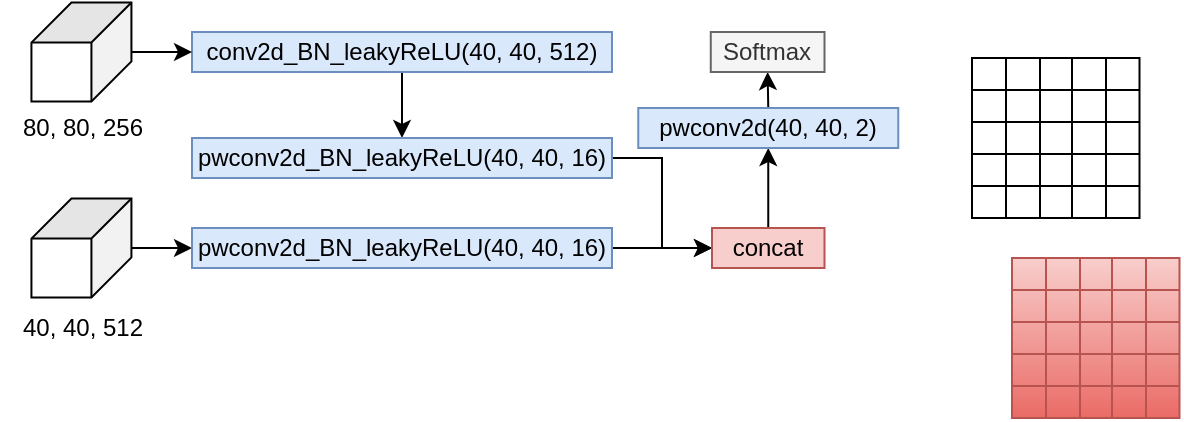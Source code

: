 <mxfile version="22.1.11" type="github">
  <diagram name="第 1 页" id="hDoahNwqy_S9Exu6cREB">
    <mxGraphModel dx="1670" dy="933" grid="1" gridSize="10" guides="1" tooltips="1" connect="1" arrows="1" fold="1" page="1" pageScale="1" pageWidth="827" pageHeight="1169" math="0" shadow="0">
      <root>
        <mxCell id="0" />
        <mxCell id="1" parent="0" />
        <mxCell id="ioGgBvObvTV-smioKkR5-23" value="" style="edgeStyle=orthogonalEdgeStyle;rounded=0;orthogonalLoop=1;jettySize=auto;html=1;" edge="1" parent="1" source="ioGgBvObvTV-smioKkR5-3" target="ioGgBvObvTV-smioKkR5-22">
          <mxGeometry relative="1" as="geometry" />
        </mxCell>
        <mxCell id="ioGgBvObvTV-smioKkR5-3" value="conv2d_BN_leakyReLU(40, 40, 512)" style="rounded=0;whiteSpace=wrap;html=1;fillColor=#dae8fc;strokeColor=#6c8ebf;" vertex="1" parent="1">
          <mxGeometry x="210" y="357" width="210" height="20" as="geometry" />
        </mxCell>
        <mxCell id="ioGgBvObvTV-smioKkR5-19" value="" style="edgeStyle=orthogonalEdgeStyle;rounded=0;orthogonalLoop=1;jettySize=auto;html=1;" edge="1" parent="1" source="ioGgBvObvTV-smioKkR5-12" target="ioGgBvObvTV-smioKkR5-3">
          <mxGeometry relative="1" as="geometry" />
        </mxCell>
        <mxCell id="ioGgBvObvTV-smioKkR5-12" value="" style="shape=cube;whiteSpace=wrap;html=1;boundedLbl=1;backgroundOutline=1;darkOpacity=0.05;darkOpacity2=0.1;size=20;rotation=90;" vertex="1" parent="1">
          <mxGeometry x="129.99" y="342" width="49.45" height="50" as="geometry" />
        </mxCell>
        <mxCell id="ioGgBvObvTV-smioKkR5-21" value="" style="edgeStyle=orthogonalEdgeStyle;rounded=0;orthogonalLoop=1;jettySize=auto;html=1;" edge="1" parent="1" source="ioGgBvObvTV-smioKkR5-13" target="ioGgBvObvTV-smioKkR5-20">
          <mxGeometry relative="1" as="geometry" />
        </mxCell>
        <mxCell id="ioGgBvObvTV-smioKkR5-13" value="" style="shape=cube;whiteSpace=wrap;html=1;boundedLbl=1;backgroundOutline=1;darkOpacity=0.05;darkOpacity2=0.1;size=20;rotation=90;" vertex="1" parent="1">
          <mxGeometry x="129.99" y="440" width="49.45" height="50" as="geometry" />
        </mxCell>
        <mxCell id="ioGgBvObvTV-smioKkR5-16" value="80, 80, 256" style="text;html=1;align=center;verticalAlign=middle;resizable=0;points=[];autosize=1;strokeColor=none;fillColor=none;" vertex="1" parent="1">
          <mxGeometry x="114.71" y="390" width="80" height="30" as="geometry" />
        </mxCell>
        <mxCell id="ioGgBvObvTV-smioKkR5-17" value="40, 40, 512" style="text;html=1;align=center;verticalAlign=middle;resizable=0;points=[];autosize=1;strokeColor=none;fillColor=none;" vertex="1" parent="1">
          <mxGeometry x="114.71" y="490" width="80" height="30" as="geometry" />
        </mxCell>
        <mxCell id="ioGgBvObvTV-smioKkR5-26" style="edgeStyle=orthogonalEdgeStyle;rounded=0;orthogonalLoop=1;jettySize=auto;html=1;exitX=1;exitY=0.5;exitDx=0;exitDy=0;entryX=0;entryY=0.5;entryDx=0;entryDy=0;" edge="1" parent="1" source="ioGgBvObvTV-smioKkR5-20" target="ioGgBvObvTV-smioKkR5-24">
          <mxGeometry relative="1" as="geometry" />
        </mxCell>
        <mxCell id="ioGgBvObvTV-smioKkR5-20" value="pwconv2d_BN_leakyReLU(40, 40, 16)" style="rounded=0;whiteSpace=wrap;html=1;fillColor=#dae8fc;strokeColor=#6c8ebf;" vertex="1" parent="1">
          <mxGeometry x="210" y="455" width="210" height="20" as="geometry" />
        </mxCell>
        <mxCell id="ioGgBvObvTV-smioKkR5-34" style="edgeStyle=orthogonalEdgeStyle;rounded=0;orthogonalLoop=1;jettySize=auto;html=1;exitX=1;exitY=0.5;exitDx=0;exitDy=0;entryX=0;entryY=0.5;entryDx=0;entryDy=0;" edge="1" parent="1" source="ioGgBvObvTV-smioKkR5-22" target="ioGgBvObvTV-smioKkR5-24">
          <mxGeometry relative="1" as="geometry" />
        </mxCell>
        <mxCell id="ioGgBvObvTV-smioKkR5-22" value="pwconv2d_BN_leakyReLU(40, 40, 16)" style="rounded=0;whiteSpace=wrap;html=1;fillColor=#dae8fc;strokeColor=#6c8ebf;" vertex="1" parent="1">
          <mxGeometry x="210" y="410" width="210" height="20" as="geometry" />
        </mxCell>
        <mxCell id="ioGgBvObvTV-smioKkR5-31" style="edgeStyle=orthogonalEdgeStyle;rounded=0;orthogonalLoop=1;jettySize=auto;html=1;exitX=0.5;exitY=0;exitDx=0;exitDy=0;entryX=0.5;entryY=1;entryDx=0;entryDy=0;" edge="1" parent="1" source="ioGgBvObvTV-smioKkR5-24" target="ioGgBvObvTV-smioKkR5-27">
          <mxGeometry relative="1" as="geometry" />
        </mxCell>
        <mxCell id="ioGgBvObvTV-smioKkR5-24" value="concat" style="rounded=0;whiteSpace=wrap;html=1;fillColor=#f8cecc;strokeColor=#b85450;" vertex="1" parent="1">
          <mxGeometry x="470.0" y="455" width="56.25" height="20" as="geometry" />
        </mxCell>
        <mxCell id="ioGgBvObvTV-smioKkR5-32" style="edgeStyle=orthogonalEdgeStyle;rounded=0;orthogonalLoop=1;jettySize=auto;html=1;exitX=0.5;exitY=0;exitDx=0;exitDy=0;entryX=0.5;entryY=1;entryDx=0;entryDy=0;" edge="1" parent="1" source="ioGgBvObvTV-smioKkR5-27" target="ioGgBvObvTV-smioKkR5-29">
          <mxGeometry relative="1" as="geometry" />
        </mxCell>
        <mxCell id="ioGgBvObvTV-smioKkR5-27" value="pwconv2d(40, 40, 2)" style="rounded=0;whiteSpace=wrap;html=1;fillColor=#dae8fc;strokeColor=#6c8ebf;" vertex="1" parent="1">
          <mxGeometry x="433.13" y="395" width="130" height="20" as="geometry" />
        </mxCell>
        <mxCell id="ioGgBvObvTV-smioKkR5-29" value="Softmax" style="rounded=0;whiteSpace=wrap;html=1;fillColor=#f5f5f5;fontColor=#333333;strokeColor=#666666;" vertex="1" parent="1">
          <mxGeometry x="469.38" y="357" width="56.87" height="20" as="geometry" />
        </mxCell>
        <mxCell id="ioGgBvObvTV-smioKkR5-116" value="" style="group" vertex="1" connectable="0" parent="1">
          <mxGeometry x="600" y="370" width="93.75" height="90" as="geometry" />
        </mxCell>
        <mxCell id="ioGgBvObvTV-smioKkR5-51" value="" style="whiteSpace=wrap;html=1;aspect=fixed;" vertex="1" parent="ioGgBvObvTV-smioKkR5-116">
          <mxGeometry width="80" height="80" as="geometry" />
        </mxCell>
        <mxCell id="ioGgBvObvTV-smioKkR5-84" value="" style="shape=table;startSize=0;container=1;collapsible=0;childLayout=tableLayout;" vertex="1" parent="ioGgBvObvTV-smioKkR5-116">
          <mxGeometry width="83.75" height="80" as="geometry" />
        </mxCell>
        <mxCell id="ioGgBvObvTV-smioKkR5-85" value="" style="shape=tableRow;horizontal=0;startSize=0;swimlaneHead=0;swimlaneBody=0;strokeColor=inherit;top=0;left=0;bottom=0;right=0;collapsible=0;dropTarget=0;fillColor=none;points=[[0,0.5],[1,0.5]];portConstraint=eastwest;" vertex="1" parent="ioGgBvObvTV-smioKkR5-84">
          <mxGeometry width="83.75" height="16" as="geometry" />
        </mxCell>
        <mxCell id="ioGgBvObvTV-smioKkR5-86" value="" style="shape=partialRectangle;html=1;whiteSpace=wrap;connectable=0;strokeColor=inherit;overflow=hidden;fillColor=none;top=0;left=0;bottom=0;right=0;pointerEvents=1;" vertex="1" parent="ioGgBvObvTV-smioKkR5-85">
          <mxGeometry width="17" height="16" as="geometry">
            <mxRectangle width="17" height="16" as="alternateBounds" />
          </mxGeometry>
        </mxCell>
        <mxCell id="ioGgBvObvTV-smioKkR5-87" value="" style="shape=partialRectangle;html=1;whiteSpace=wrap;connectable=0;strokeColor=inherit;overflow=hidden;fillColor=none;top=0;left=0;bottom=0;right=0;pointerEvents=1;" vertex="1" parent="ioGgBvObvTV-smioKkR5-85">
          <mxGeometry x="17" width="17" height="16" as="geometry">
            <mxRectangle width="17" height="16" as="alternateBounds" />
          </mxGeometry>
        </mxCell>
        <mxCell id="ioGgBvObvTV-smioKkR5-88" value="" style="shape=partialRectangle;html=1;whiteSpace=wrap;connectable=0;strokeColor=inherit;overflow=hidden;fillColor=none;top=0;left=0;bottom=0;right=0;pointerEvents=1;" vertex="1" parent="ioGgBvObvTV-smioKkR5-85">
          <mxGeometry x="34" width="16" height="16" as="geometry">
            <mxRectangle width="16" height="16" as="alternateBounds" />
          </mxGeometry>
        </mxCell>
        <mxCell id="ioGgBvObvTV-smioKkR5-89" value="" style="shape=partialRectangle;html=1;whiteSpace=wrap;connectable=0;strokeColor=inherit;overflow=hidden;fillColor=none;top=0;left=0;bottom=0;right=0;pointerEvents=1;" vertex="1" parent="ioGgBvObvTV-smioKkR5-85">
          <mxGeometry x="50" width="17" height="16" as="geometry">
            <mxRectangle width="17" height="16" as="alternateBounds" />
          </mxGeometry>
        </mxCell>
        <mxCell id="ioGgBvObvTV-smioKkR5-90" value="" style="shape=partialRectangle;html=1;whiteSpace=wrap;connectable=0;strokeColor=inherit;overflow=hidden;fillColor=none;top=0;left=0;bottom=0;right=0;pointerEvents=1;" vertex="1" parent="ioGgBvObvTV-smioKkR5-85">
          <mxGeometry x="67" width="17" height="16" as="geometry">
            <mxRectangle width="17" height="16" as="alternateBounds" />
          </mxGeometry>
        </mxCell>
        <mxCell id="ioGgBvObvTV-smioKkR5-91" value="" style="shape=tableRow;horizontal=0;startSize=0;swimlaneHead=0;swimlaneBody=0;strokeColor=inherit;top=0;left=0;bottom=0;right=0;collapsible=0;dropTarget=0;fillColor=none;points=[[0,0.5],[1,0.5]];portConstraint=eastwest;" vertex="1" parent="ioGgBvObvTV-smioKkR5-84">
          <mxGeometry y="16" width="83.75" height="16" as="geometry" />
        </mxCell>
        <mxCell id="ioGgBvObvTV-smioKkR5-92" value="" style="shape=partialRectangle;html=1;whiteSpace=wrap;connectable=0;strokeColor=inherit;overflow=hidden;fillColor=none;top=0;left=0;bottom=0;right=0;pointerEvents=1;" vertex="1" parent="ioGgBvObvTV-smioKkR5-91">
          <mxGeometry width="17" height="16" as="geometry">
            <mxRectangle width="17" height="16" as="alternateBounds" />
          </mxGeometry>
        </mxCell>
        <mxCell id="ioGgBvObvTV-smioKkR5-93" value="" style="shape=partialRectangle;html=1;whiteSpace=wrap;connectable=0;strokeColor=inherit;overflow=hidden;fillColor=none;top=0;left=0;bottom=0;right=0;pointerEvents=1;" vertex="1" parent="ioGgBvObvTV-smioKkR5-91">
          <mxGeometry x="17" width="17" height="16" as="geometry">
            <mxRectangle width="17" height="16" as="alternateBounds" />
          </mxGeometry>
        </mxCell>
        <mxCell id="ioGgBvObvTV-smioKkR5-94" value="" style="shape=partialRectangle;html=1;whiteSpace=wrap;connectable=0;strokeColor=inherit;overflow=hidden;fillColor=none;top=0;left=0;bottom=0;right=0;pointerEvents=1;" vertex="1" parent="ioGgBvObvTV-smioKkR5-91">
          <mxGeometry x="34" width="16" height="16" as="geometry">
            <mxRectangle width="16" height="16" as="alternateBounds" />
          </mxGeometry>
        </mxCell>
        <mxCell id="ioGgBvObvTV-smioKkR5-95" value="" style="shape=partialRectangle;html=1;whiteSpace=wrap;connectable=0;strokeColor=inherit;overflow=hidden;fillColor=none;top=0;left=0;bottom=0;right=0;pointerEvents=1;" vertex="1" parent="ioGgBvObvTV-smioKkR5-91">
          <mxGeometry x="50" width="17" height="16" as="geometry">
            <mxRectangle width="17" height="16" as="alternateBounds" />
          </mxGeometry>
        </mxCell>
        <mxCell id="ioGgBvObvTV-smioKkR5-96" value="" style="shape=partialRectangle;html=1;whiteSpace=wrap;connectable=0;strokeColor=inherit;overflow=hidden;fillColor=none;top=0;left=0;bottom=0;right=0;pointerEvents=1;" vertex="1" parent="ioGgBvObvTV-smioKkR5-91">
          <mxGeometry x="67" width="17" height="16" as="geometry">
            <mxRectangle width="17" height="16" as="alternateBounds" />
          </mxGeometry>
        </mxCell>
        <mxCell id="ioGgBvObvTV-smioKkR5-97" value="" style="shape=tableRow;horizontal=0;startSize=0;swimlaneHead=0;swimlaneBody=0;strokeColor=inherit;top=0;left=0;bottom=0;right=0;collapsible=0;dropTarget=0;fillColor=none;points=[[0,0.5],[1,0.5]];portConstraint=eastwest;" vertex="1" parent="ioGgBvObvTV-smioKkR5-84">
          <mxGeometry y="32" width="83.75" height="16" as="geometry" />
        </mxCell>
        <mxCell id="ioGgBvObvTV-smioKkR5-98" value="" style="shape=partialRectangle;html=1;whiteSpace=wrap;connectable=0;strokeColor=inherit;overflow=hidden;fillColor=none;top=0;left=0;bottom=0;right=0;pointerEvents=1;" vertex="1" parent="ioGgBvObvTV-smioKkR5-97">
          <mxGeometry width="17" height="16" as="geometry">
            <mxRectangle width="17" height="16" as="alternateBounds" />
          </mxGeometry>
        </mxCell>
        <mxCell id="ioGgBvObvTV-smioKkR5-99" value="" style="shape=partialRectangle;html=1;whiteSpace=wrap;connectable=0;strokeColor=inherit;overflow=hidden;fillColor=none;top=0;left=0;bottom=0;right=0;pointerEvents=1;" vertex="1" parent="ioGgBvObvTV-smioKkR5-97">
          <mxGeometry x="17" width="17" height="16" as="geometry">
            <mxRectangle width="17" height="16" as="alternateBounds" />
          </mxGeometry>
        </mxCell>
        <mxCell id="ioGgBvObvTV-smioKkR5-100" value="" style="shape=partialRectangle;html=1;whiteSpace=wrap;connectable=0;strokeColor=inherit;overflow=hidden;fillColor=none;top=0;left=0;bottom=0;right=0;pointerEvents=1;" vertex="1" parent="ioGgBvObvTV-smioKkR5-97">
          <mxGeometry x="34" width="16" height="16" as="geometry">
            <mxRectangle width="16" height="16" as="alternateBounds" />
          </mxGeometry>
        </mxCell>
        <mxCell id="ioGgBvObvTV-smioKkR5-101" value="" style="shape=partialRectangle;html=1;whiteSpace=wrap;connectable=0;strokeColor=inherit;overflow=hidden;fillColor=none;top=0;left=0;bottom=0;right=0;pointerEvents=1;" vertex="1" parent="ioGgBvObvTV-smioKkR5-97">
          <mxGeometry x="50" width="17" height="16" as="geometry">
            <mxRectangle width="17" height="16" as="alternateBounds" />
          </mxGeometry>
        </mxCell>
        <mxCell id="ioGgBvObvTV-smioKkR5-102" value="" style="shape=partialRectangle;html=1;whiteSpace=wrap;connectable=0;strokeColor=inherit;overflow=hidden;fillColor=none;top=0;left=0;bottom=0;right=0;pointerEvents=1;" vertex="1" parent="ioGgBvObvTV-smioKkR5-97">
          <mxGeometry x="67" width="17" height="16" as="geometry">
            <mxRectangle width="17" height="16" as="alternateBounds" />
          </mxGeometry>
        </mxCell>
        <mxCell id="ioGgBvObvTV-smioKkR5-103" value="" style="shape=tableRow;horizontal=0;startSize=0;swimlaneHead=0;swimlaneBody=0;strokeColor=inherit;top=0;left=0;bottom=0;right=0;collapsible=0;dropTarget=0;fillColor=none;points=[[0,0.5],[1,0.5]];portConstraint=eastwest;" vertex="1" parent="ioGgBvObvTV-smioKkR5-84">
          <mxGeometry y="48" width="83.75" height="16" as="geometry" />
        </mxCell>
        <mxCell id="ioGgBvObvTV-smioKkR5-104" value="" style="shape=partialRectangle;html=1;whiteSpace=wrap;connectable=0;strokeColor=inherit;overflow=hidden;fillColor=none;top=0;left=0;bottom=0;right=0;pointerEvents=1;" vertex="1" parent="ioGgBvObvTV-smioKkR5-103">
          <mxGeometry width="17" height="16" as="geometry">
            <mxRectangle width="17" height="16" as="alternateBounds" />
          </mxGeometry>
        </mxCell>
        <mxCell id="ioGgBvObvTV-smioKkR5-105" value="" style="shape=partialRectangle;html=1;whiteSpace=wrap;connectable=0;strokeColor=inherit;overflow=hidden;fillColor=none;top=0;left=0;bottom=0;right=0;pointerEvents=1;" vertex="1" parent="ioGgBvObvTV-smioKkR5-103">
          <mxGeometry x="17" width="17" height="16" as="geometry">
            <mxRectangle width="17" height="16" as="alternateBounds" />
          </mxGeometry>
        </mxCell>
        <mxCell id="ioGgBvObvTV-smioKkR5-106" value="" style="shape=partialRectangle;html=1;whiteSpace=wrap;connectable=0;strokeColor=inherit;overflow=hidden;fillColor=none;top=0;left=0;bottom=0;right=0;pointerEvents=1;" vertex="1" parent="ioGgBvObvTV-smioKkR5-103">
          <mxGeometry x="34" width="16" height="16" as="geometry">
            <mxRectangle width="16" height="16" as="alternateBounds" />
          </mxGeometry>
        </mxCell>
        <mxCell id="ioGgBvObvTV-smioKkR5-107" value="" style="shape=partialRectangle;html=1;whiteSpace=wrap;connectable=0;strokeColor=inherit;overflow=hidden;fillColor=none;top=0;left=0;bottom=0;right=0;pointerEvents=1;" vertex="1" parent="ioGgBvObvTV-smioKkR5-103">
          <mxGeometry x="50" width="17" height="16" as="geometry">
            <mxRectangle width="17" height="16" as="alternateBounds" />
          </mxGeometry>
        </mxCell>
        <mxCell id="ioGgBvObvTV-smioKkR5-108" value="" style="shape=partialRectangle;html=1;whiteSpace=wrap;connectable=0;strokeColor=inherit;overflow=hidden;fillColor=none;top=0;left=0;bottom=0;right=0;pointerEvents=1;" vertex="1" parent="ioGgBvObvTV-smioKkR5-103">
          <mxGeometry x="67" width="17" height="16" as="geometry">
            <mxRectangle width="17" height="16" as="alternateBounds" />
          </mxGeometry>
        </mxCell>
        <mxCell id="ioGgBvObvTV-smioKkR5-109" value="" style="shape=tableRow;horizontal=0;startSize=0;swimlaneHead=0;swimlaneBody=0;strokeColor=inherit;top=0;left=0;bottom=0;right=0;collapsible=0;dropTarget=0;fillColor=none;points=[[0,0.5],[1,0.5]];portConstraint=eastwest;" vertex="1" parent="ioGgBvObvTV-smioKkR5-84">
          <mxGeometry y="64" width="83.75" height="16" as="geometry" />
        </mxCell>
        <mxCell id="ioGgBvObvTV-smioKkR5-110" value="" style="shape=partialRectangle;html=1;whiteSpace=wrap;connectable=0;strokeColor=inherit;overflow=hidden;fillColor=none;top=0;left=0;bottom=0;right=0;pointerEvents=1;" vertex="1" parent="ioGgBvObvTV-smioKkR5-109">
          <mxGeometry width="17" height="16" as="geometry">
            <mxRectangle width="17" height="16" as="alternateBounds" />
          </mxGeometry>
        </mxCell>
        <mxCell id="ioGgBvObvTV-smioKkR5-111" value="" style="shape=partialRectangle;html=1;whiteSpace=wrap;connectable=0;strokeColor=inherit;overflow=hidden;fillColor=none;top=0;left=0;bottom=0;right=0;pointerEvents=1;" vertex="1" parent="ioGgBvObvTV-smioKkR5-109">
          <mxGeometry x="17" width="17" height="16" as="geometry">
            <mxRectangle width="17" height="16" as="alternateBounds" />
          </mxGeometry>
        </mxCell>
        <mxCell id="ioGgBvObvTV-smioKkR5-112" value="" style="shape=partialRectangle;html=1;whiteSpace=wrap;connectable=0;strokeColor=inherit;overflow=hidden;fillColor=none;top=0;left=0;bottom=0;right=0;pointerEvents=1;" vertex="1" parent="ioGgBvObvTV-smioKkR5-109">
          <mxGeometry x="34" width="16" height="16" as="geometry">
            <mxRectangle width="16" height="16" as="alternateBounds" />
          </mxGeometry>
        </mxCell>
        <mxCell id="ioGgBvObvTV-smioKkR5-113" value="" style="shape=partialRectangle;html=1;whiteSpace=wrap;connectable=0;strokeColor=inherit;overflow=hidden;fillColor=none;top=0;left=0;bottom=0;right=0;pointerEvents=1;" vertex="1" parent="ioGgBvObvTV-smioKkR5-109">
          <mxGeometry x="50" width="17" height="16" as="geometry">
            <mxRectangle width="17" height="16" as="alternateBounds" />
          </mxGeometry>
        </mxCell>
        <mxCell id="ioGgBvObvTV-smioKkR5-114" value="" style="shape=partialRectangle;html=1;whiteSpace=wrap;connectable=0;strokeColor=inherit;overflow=hidden;fillColor=none;top=0;left=0;bottom=0;right=0;pointerEvents=1;" vertex="1" parent="ioGgBvObvTV-smioKkR5-109">
          <mxGeometry x="67" width="17" height="16" as="geometry">
            <mxRectangle width="17" height="16" as="alternateBounds" />
          </mxGeometry>
        </mxCell>
        <mxCell id="ioGgBvObvTV-smioKkR5-53" value="" style="shape=table;startSize=0;container=1;collapsible=0;childLayout=tableLayout;fillColor=#f8cecc;gradientColor=#ea6b66;strokeColor=#b85450;" vertex="1" parent="1">
          <mxGeometry x="620" y="470" width="83.75" height="80" as="geometry" />
        </mxCell>
        <mxCell id="ioGgBvObvTV-smioKkR5-54" value="" style="shape=tableRow;horizontal=0;startSize=0;swimlaneHead=0;swimlaneBody=0;strokeColor=inherit;top=0;left=0;bottom=0;right=0;collapsible=0;dropTarget=0;fillColor=none;points=[[0,0.5],[1,0.5]];portConstraint=eastwest;" vertex="1" parent="ioGgBvObvTV-smioKkR5-53">
          <mxGeometry width="83.75" height="16" as="geometry" />
        </mxCell>
        <mxCell id="ioGgBvObvTV-smioKkR5-55" value="" style="shape=partialRectangle;html=1;whiteSpace=wrap;connectable=0;strokeColor=inherit;overflow=hidden;fillColor=none;top=0;left=0;bottom=0;right=0;pointerEvents=1;" vertex="1" parent="ioGgBvObvTV-smioKkR5-54">
          <mxGeometry width="17" height="16" as="geometry">
            <mxRectangle width="17" height="16" as="alternateBounds" />
          </mxGeometry>
        </mxCell>
        <mxCell id="ioGgBvObvTV-smioKkR5-56" value="" style="shape=partialRectangle;html=1;whiteSpace=wrap;connectable=0;strokeColor=inherit;overflow=hidden;fillColor=none;top=0;left=0;bottom=0;right=0;pointerEvents=1;" vertex="1" parent="ioGgBvObvTV-smioKkR5-54">
          <mxGeometry x="17" width="17" height="16" as="geometry">
            <mxRectangle width="17" height="16" as="alternateBounds" />
          </mxGeometry>
        </mxCell>
        <mxCell id="ioGgBvObvTV-smioKkR5-57" value="" style="shape=partialRectangle;html=1;whiteSpace=wrap;connectable=0;strokeColor=inherit;overflow=hidden;fillColor=none;top=0;left=0;bottom=0;right=0;pointerEvents=1;" vertex="1" parent="ioGgBvObvTV-smioKkR5-54">
          <mxGeometry x="34" width="16" height="16" as="geometry">
            <mxRectangle width="16" height="16" as="alternateBounds" />
          </mxGeometry>
        </mxCell>
        <mxCell id="ioGgBvObvTV-smioKkR5-58" value="" style="shape=partialRectangle;html=1;whiteSpace=wrap;connectable=0;strokeColor=inherit;overflow=hidden;fillColor=none;top=0;left=0;bottom=0;right=0;pointerEvents=1;" vertex="1" parent="ioGgBvObvTV-smioKkR5-54">
          <mxGeometry x="50" width="17" height="16" as="geometry">
            <mxRectangle width="17" height="16" as="alternateBounds" />
          </mxGeometry>
        </mxCell>
        <mxCell id="ioGgBvObvTV-smioKkR5-59" value="" style="shape=partialRectangle;html=1;whiteSpace=wrap;connectable=0;strokeColor=inherit;overflow=hidden;fillColor=none;top=0;left=0;bottom=0;right=0;pointerEvents=1;" vertex="1" parent="ioGgBvObvTV-smioKkR5-54">
          <mxGeometry x="67" width="17" height="16" as="geometry">
            <mxRectangle width="17" height="16" as="alternateBounds" />
          </mxGeometry>
        </mxCell>
        <mxCell id="ioGgBvObvTV-smioKkR5-60" value="" style="shape=tableRow;horizontal=0;startSize=0;swimlaneHead=0;swimlaneBody=0;strokeColor=inherit;top=0;left=0;bottom=0;right=0;collapsible=0;dropTarget=0;fillColor=none;points=[[0,0.5],[1,0.5]];portConstraint=eastwest;" vertex="1" parent="ioGgBvObvTV-smioKkR5-53">
          <mxGeometry y="16" width="83.75" height="16" as="geometry" />
        </mxCell>
        <mxCell id="ioGgBvObvTV-smioKkR5-61" value="" style="shape=partialRectangle;html=1;whiteSpace=wrap;connectable=0;strokeColor=inherit;overflow=hidden;fillColor=none;top=0;left=0;bottom=0;right=0;pointerEvents=1;" vertex="1" parent="ioGgBvObvTV-smioKkR5-60">
          <mxGeometry width="17" height="16" as="geometry">
            <mxRectangle width="17" height="16" as="alternateBounds" />
          </mxGeometry>
        </mxCell>
        <mxCell id="ioGgBvObvTV-smioKkR5-62" value="" style="shape=partialRectangle;html=1;whiteSpace=wrap;connectable=0;strokeColor=inherit;overflow=hidden;fillColor=none;top=0;left=0;bottom=0;right=0;pointerEvents=1;" vertex="1" parent="ioGgBvObvTV-smioKkR5-60">
          <mxGeometry x="17" width="17" height="16" as="geometry">
            <mxRectangle width="17" height="16" as="alternateBounds" />
          </mxGeometry>
        </mxCell>
        <mxCell id="ioGgBvObvTV-smioKkR5-63" value="" style="shape=partialRectangle;html=1;whiteSpace=wrap;connectable=0;strokeColor=inherit;overflow=hidden;fillColor=none;top=0;left=0;bottom=0;right=0;pointerEvents=1;" vertex="1" parent="ioGgBvObvTV-smioKkR5-60">
          <mxGeometry x="34" width="16" height="16" as="geometry">
            <mxRectangle width="16" height="16" as="alternateBounds" />
          </mxGeometry>
        </mxCell>
        <mxCell id="ioGgBvObvTV-smioKkR5-64" value="" style="shape=partialRectangle;html=1;whiteSpace=wrap;connectable=0;strokeColor=inherit;overflow=hidden;fillColor=none;top=0;left=0;bottom=0;right=0;pointerEvents=1;" vertex="1" parent="ioGgBvObvTV-smioKkR5-60">
          <mxGeometry x="50" width="17" height="16" as="geometry">
            <mxRectangle width="17" height="16" as="alternateBounds" />
          </mxGeometry>
        </mxCell>
        <mxCell id="ioGgBvObvTV-smioKkR5-65" value="" style="shape=partialRectangle;html=1;whiteSpace=wrap;connectable=0;strokeColor=inherit;overflow=hidden;fillColor=none;top=0;left=0;bottom=0;right=0;pointerEvents=1;" vertex="1" parent="ioGgBvObvTV-smioKkR5-60">
          <mxGeometry x="67" width="17" height="16" as="geometry">
            <mxRectangle width="17" height="16" as="alternateBounds" />
          </mxGeometry>
        </mxCell>
        <mxCell id="ioGgBvObvTV-smioKkR5-66" value="" style="shape=tableRow;horizontal=0;startSize=0;swimlaneHead=0;swimlaneBody=0;strokeColor=inherit;top=0;left=0;bottom=0;right=0;collapsible=0;dropTarget=0;fillColor=none;points=[[0,0.5],[1,0.5]];portConstraint=eastwest;" vertex="1" parent="ioGgBvObvTV-smioKkR5-53">
          <mxGeometry y="32" width="83.75" height="16" as="geometry" />
        </mxCell>
        <mxCell id="ioGgBvObvTV-smioKkR5-67" value="" style="shape=partialRectangle;html=1;whiteSpace=wrap;connectable=0;strokeColor=inherit;overflow=hidden;fillColor=none;top=0;left=0;bottom=0;right=0;pointerEvents=1;" vertex="1" parent="ioGgBvObvTV-smioKkR5-66">
          <mxGeometry width="17" height="16" as="geometry">
            <mxRectangle width="17" height="16" as="alternateBounds" />
          </mxGeometry>
        </mxCell>
        <mxCell id="ioGgBvObvTV-smioKkR5-68" value="" style="shape=partialRectangle;html=1;whiteSpace=wrap;connectable=0;strokeColor=inherit;overflow=hidden;fillColor=none;top=0;left=0;bottom=0;right=0;pointerEvents=1;" vertex="1" parent="ioGgBvObvTV-smioKkR5-66">
          <mxGeometry x="17" width="17" height="16" as="geometry">
            <mxRectangle width="17" height="16" as="alternateBounds" />
          </mxGeometry>
        </mxCell>
        <mxCell id="ioGgBvObvTV-smioKkR5-69" value="" style="shape=partialRectangle;html=1;whiteSpace=wrap;connectable=0;strokeColor=inherit;overflow=hidden;fillColor=none;top=0;left=0;bottom=0;right=0;pointerEvents=1;" vertex="1" parent="ioGgBvObvTV-smioKkR5-66">
          <mxGeometry x="34" width="16" height="16" as="geometry">
            <mxRectangle width="16" height="16" as="alternateBounds" />
          </mxGeometry>
        </mxCell>
        <mxCell id="ioGgBvObvTV-smioKkR5-70" value="" style="shape=partialRectangle;html=1;whiteSpace=wrap;connectable=0;strokeColor=inherit;overflow=hidden;fillColor=none;top=0;left=0;bottom=0;right=0;pointerEvents=1;" vertex="1" parent="ioGgBvObvTV-smioKkR5-66">
          <mxGeometry x="50" width="17" height="16" as="geometry">
            <mxRectangle width="17" height="16" as="alternateBounds" />
          </mxGeometry>
        </mxCell>
        <mxCell id="ioGgBvObvTV-smioKkR5-71" value="" style="shape=partialRectangle;html=1;whiteSpace=wrap;connectable=0;strokeColor=inherit;overflow=hidden;fillColor=none;top=0;left=0;bottom=0;right=0;pointerEvents=1;" vertex="1" parent="ioGgBvObvTV-smioKkR5-66">
          <mxGeometry x="67" width="17" height="16" as="geometry">
            <mxRectangle width="17" height="16" as="alternateBounds" />
          </mxGeometry>
        </mxCell>
        <mxCell id="ioGgBvObvTV-smioKkR5-72" value="" style="shape=tableRow;horizontal=0;startSize=0;swimlaneHead=0;swimlaneBody=0;strokeColor=inherit;top=0;left=0;bottom=0;right=0;collapsible=0;dropTarget=0;fillColor=none;points=[[0,0.5],[1,0.5]];portConstraint=eastwest;" vertex="1" parent="ioGgBvObvTV-smioKkR5-53">
          <mxGeometry y="48" width="83.75" height="16" as="geometry" />
        </mxCell>
        <mxCell id="ioGgBvObvTV-smioKkR5-73" value="" style="shape=partialRectangle;html=1;whiteSpace=wrap;connectable=0;strokeColor=inherit;overflow=hidden;fillColor=none;top=0;left=0;bottom=0;right=0;pointerEvents=1;" vertex="1" parent="ioGgBvObvTV-smioKkR5-72">
          <mxGeometry width="17" height="16" as="geometry">
            <mxRectangle width="17" height="16" as="alternateBounds" />
          </mxGeometry>
        </mxCell>
        <mxCell id="ioGgBvObvTV-smioKkR5-74" value="" style="shape=partialRectangle;html=1;whiteSpace=wrap;connectable=0;strokeColor=inherit;overflow=hidden;fillColor=none;top=0;left=0;bottom=0;right=0;pointerEvents=1;" vertex="1" parent="ioGgBvObvTV-smioKkR5-72">
          <mxGeometry x="17" width="17" height="16" as="geometry">
            <mxRectangle width="17" height="16" as="alternateBounds" />
          </mxGeometry>
        </mxCell>
        <mxCell id="ioGgBvObvTV-smioKkR5-75" value="" style="shape=partialRectangle;html=1;whiteSpace=wrap;connectable=0;strokeColor=inherit;overflow=hidden;fillColor=none;top=0;left=0;bottom=0;right=0;pointerEvents=1;" vertex="1" parent="ioGgBvObvTV-smioKkR5-72">
          <mxGeometry x="34" width="16" height="16" as="geometry">
            <mxRectangle width="16" height="16" as="alternateBounds" />
          </mxGeometry>
        </mxCell>
        <mxCell id="ioGgBvObvTV-smioKkR5-76" value="" style="shape=partialRectangle;html=1;whiteSpace=wrap;connectable=0;strokeColor=inherit;overflow=hidden;fillColor=none;top=0;left=0;bottom=0;right=0;pointerEvents=1;" vertex="1" parent="ioGgBvObvTV-smioKkR5-72">
          <mxGeometry x="50" width="17" height="16" as="geometry">
            <mxRectangle width="17" height="16" as="alternateBounds" />
          </mxGeometry>
        </mxCell>
        <mxCell id="ioGgBvObvTV-smioKkR5-77" value="" style="shape=partialRectangle;html=1;whiteSpace=wrap;connectable=0;strokeColor=inherit;overflow=hidden;fillColor=none;top=0;left=0;bottom=0;right=0;pointerEvents=1;" vertex="1" parent="ioGgBvObvTV-smioKkR5-72">
          <mxGeometry x="67" width="17" height="16" as="geometry">
            <mxRectangle width="17" height="16" as="alternateBounds" />
          </mxGeometry>
        </mxCell>
        <mxCell id="ioGgBvObvTV-smioKkR5-78" value="" style="shape=tableRow;horizontal=0;startSize=0;swimlaneHead=0;swimlaneBody=0;strokeColor=inherit;top=0;left=0;bottom=0;right=0;collapsible=0;dropTarget=0;fillColor=none;points=[[0,0.5],[1,0.5]];portConstraint=eastwest;" vertex="1" parent="ioGgBvObvTV-smioKkR5-53">
          <mxGeometry y="64" width="83.75" height="16" as="geometry" />
        </mxCell>
        <mxCell id="ioGgBvObvTV-smioKkR5-79" value="" style="shape=partialRectangle;html=1;whiteSpace=wrap;connectable=0;strokeColor=inherit;overflow=hidden;fillColor=none;top=0;left=0;bottom=0;right=0;pointerEvents=1;" vertex="1" parent="ioGgBvObvTV-smioKkR5-78">
          <mxGeometry width="17" height="16" as="geometry">
            <mxRectangle width="17" height="16" as="alternateBounds" />
          </mxGeometry>
        </mxCell>
        <mxCell id="ioGgBvObvTV-smioKkR5-80" value="" style="shape=partialRectangle;html=1;whiteSpace=wrap;connectable=0;strokeColor=inherit;overflow=hidden;fillColor=none;top=0;left=0;bottom=0;right=0;pointerEvents=1;" vertex="1" parent="ioGgBvObvTV-smioKkR5-78">
          <mxGeometry x="17" width="17" height="16" as="geometry">
            <mxRectangle width="17" height="16" as="alternateBounds" />
          </mxGeometry>
        </mxCell>
        <mxCell id="ioGgBvObvTV-smioKkR5-81" value="" style="shape=partialRectangle;html=1;whiteSpace=wrap;connectable=0;strokeColor=inherit;overflow=hidden;fillColor=none;top=0;left=0;bottom=0;right=0;pointerEvents=1;" vertex="1" parent="ioGgBvObvTV-smioKkR5-78">
          <mxGeometry x="34" width="16" height="16" as="geometry">
            <mxRectangle width="16" height="16" as="alternateBounds" />
          </mxGeometry>
        </mxCell>
        <mxCell id="ioGgBvObvTV-smioKkR5-82" value="" style="shape=partialRectangle;html=1;whiteSpace=wrap;connectable=0;strokeColor=inherit;overflow=hidden;fillColor=none;top=0;left=0;bottom=0;right=0;pointerEvents=1;" vertex="1" parent="ioGgBvObvTV-smioKkR5-78">
          <mxGeometry x="50" width="17" height="16" as="geometry">
            <mxRectangle width="17" height="16" as="alternateBounds" />
          </mxGeometry>
        </mxCell>
        <mxCell id="ioGgBvObvTV-smioKkR5-83" value="" style="shape=partialRectangle;html=1;whiteSpace=wrap;connectable=0;strokeColor=inherit;overflow=hidden;fillColor=none;top=0;left=0;bottom=0;right=0;pointerEvents=1;" vertex="1" parent="ioGgBvObvTV-smioKkR5-78">
          <mxGeometry x="67" width="17" height="16" as="geometry">
            <mxRectangle width="17" height="16" as="alternateBounds" />
          </mxGeometry>
        </mxCell>
      </root>
    </mxGraphModel>
  </diagram>
</mxfile>
